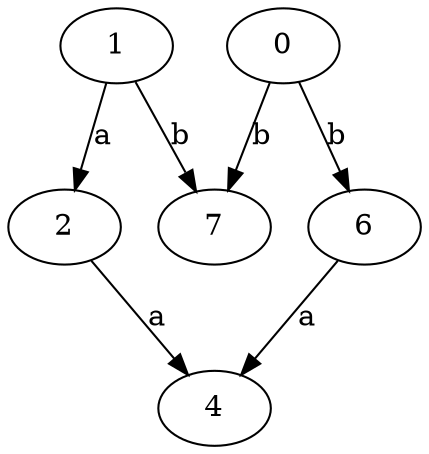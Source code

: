 strict digraph  {
1;
2;
4;
0;
6;
7;
1 -> 2  [label=a];
1 -> 7  [label=b];
2 -> 4  [label=a];
0 -> 6  [label=b];
0 -> 7  [label=b];
6 -> 4  [label=a];
}
